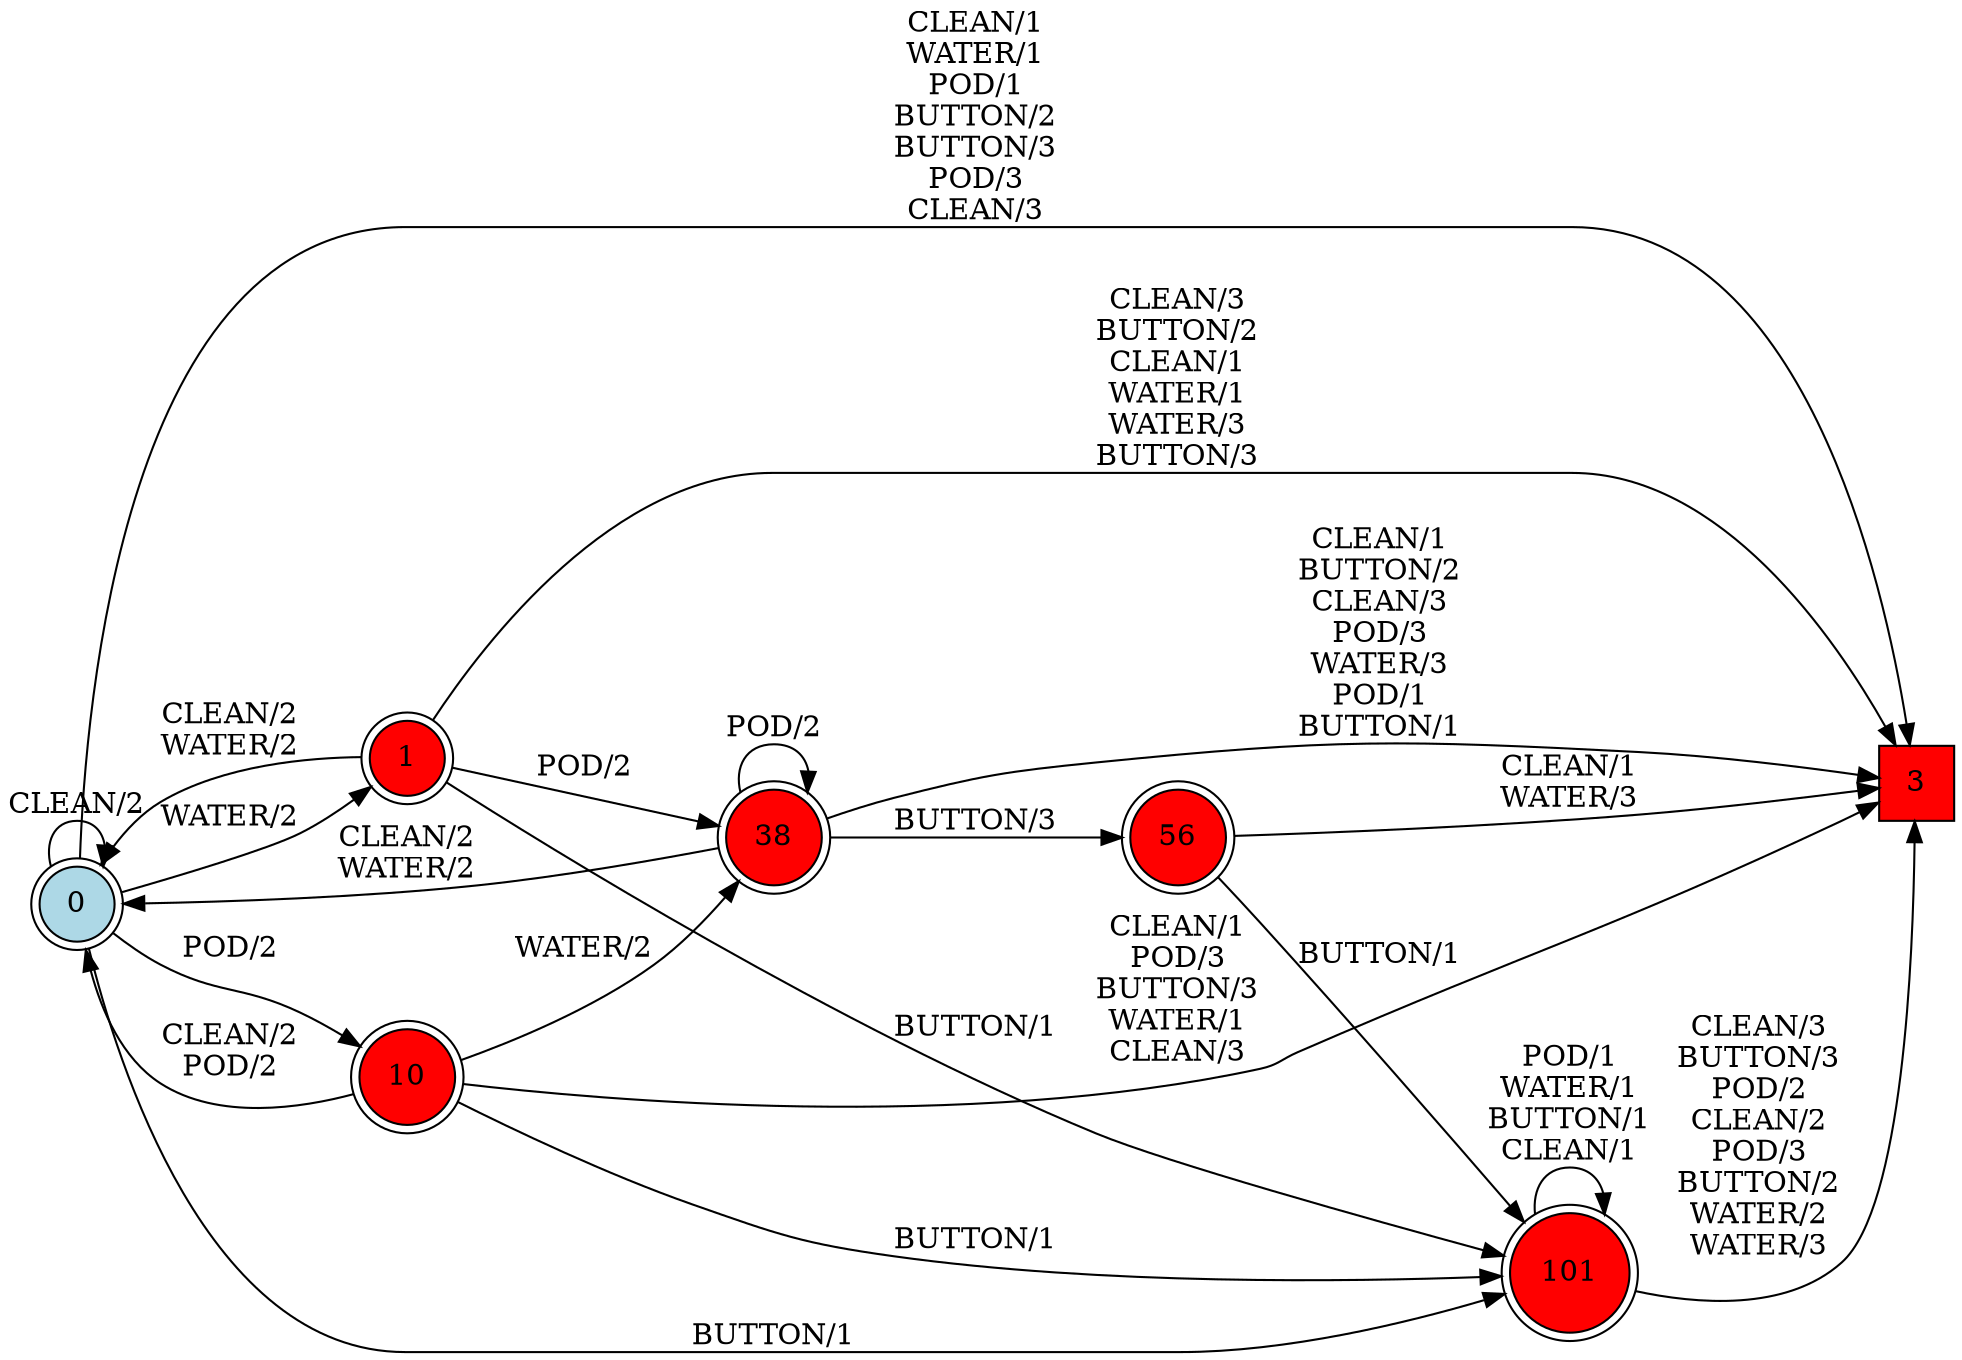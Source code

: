 digraph G {
  rankdir=LR;
  node [shape=circle, style=filled, fillcolor=white];
  "0" [isInitial=True, fillcolor=lightblue, shape=doublecircle];
  "1" [fillcolor=red, shape=doublecircle];
  "3" [fillcolor=red, shape=square];
  "10" [fillcolor=red, shape=doublecircle];
  "38" [fillcolor=red, shape=doublecircle];
  "56" [fillcolor=red, shape=doublecircle];
  "101" [fillcolor=red, shape=doublecircle];
  "0" -> "1" [label="WATER/2"];
  "0" -> "10" [label="POD/2"];
  "0" -> "3" [label="CLEAN/1\nWATER/1\nPOD/1\nBUTTON/2\nBUTTON/3\nPOD/3\nCLEAN/3"];
  "0" -> "0" [label="CLEAN/2"];
  "0" -> "101" [label="BUTTON/1"];
  "1" -> "38" [label="POD/2"];
  "1" -> "3" [label="CLEAN/3\nBUTTON/2\nCLEAN/1\nWATER/1\nWATER/3\nBUTTON/3"];
  "1" -> "0" [label="CLEAN/2\nWATER/2"];
  "1" -> "101" [label="BUTTON/1"];
  "10" -> "3" [label="CLEAN/1\nPOD/3\nBUTTON/3\nWATER/1\nCLEAN/3"];
  "10" -> "0" [label="CLEAN/2\nPOD/2"];
  "10" -> "38" [label="WATER/2"];
  "10" -> "101" [label="BUTTON/1"];
  "38" -> "56" [label="BUTTON/3"];
  "38" -> "3" [label="CLEAN/1\nBUTTON/2\nCLEAN/3\nPOD/3\nWATER/3\nPOD/1\nBUTTON/1"];
  "38" -> "0" [label="CLEAN/2\nWATER/2"];
  "38" -> "38" [label="POD/2"];
  "56" -> "3" [label="CLEAN/1\nWATER/3"];
  "56" -> "101" [label="BUTTON/1"];
  "101" -> "3" [label="CLEAN/3\nBUTTON/3\nPOD/2\nCLEAN/2\nPOD/3\nBUTTON/2\nWATER/2\nWATER/3"];
  "101" -> "101" [label="POD/1\nWATER/1\nBUTTON/1\nCLEAN/1"];
}